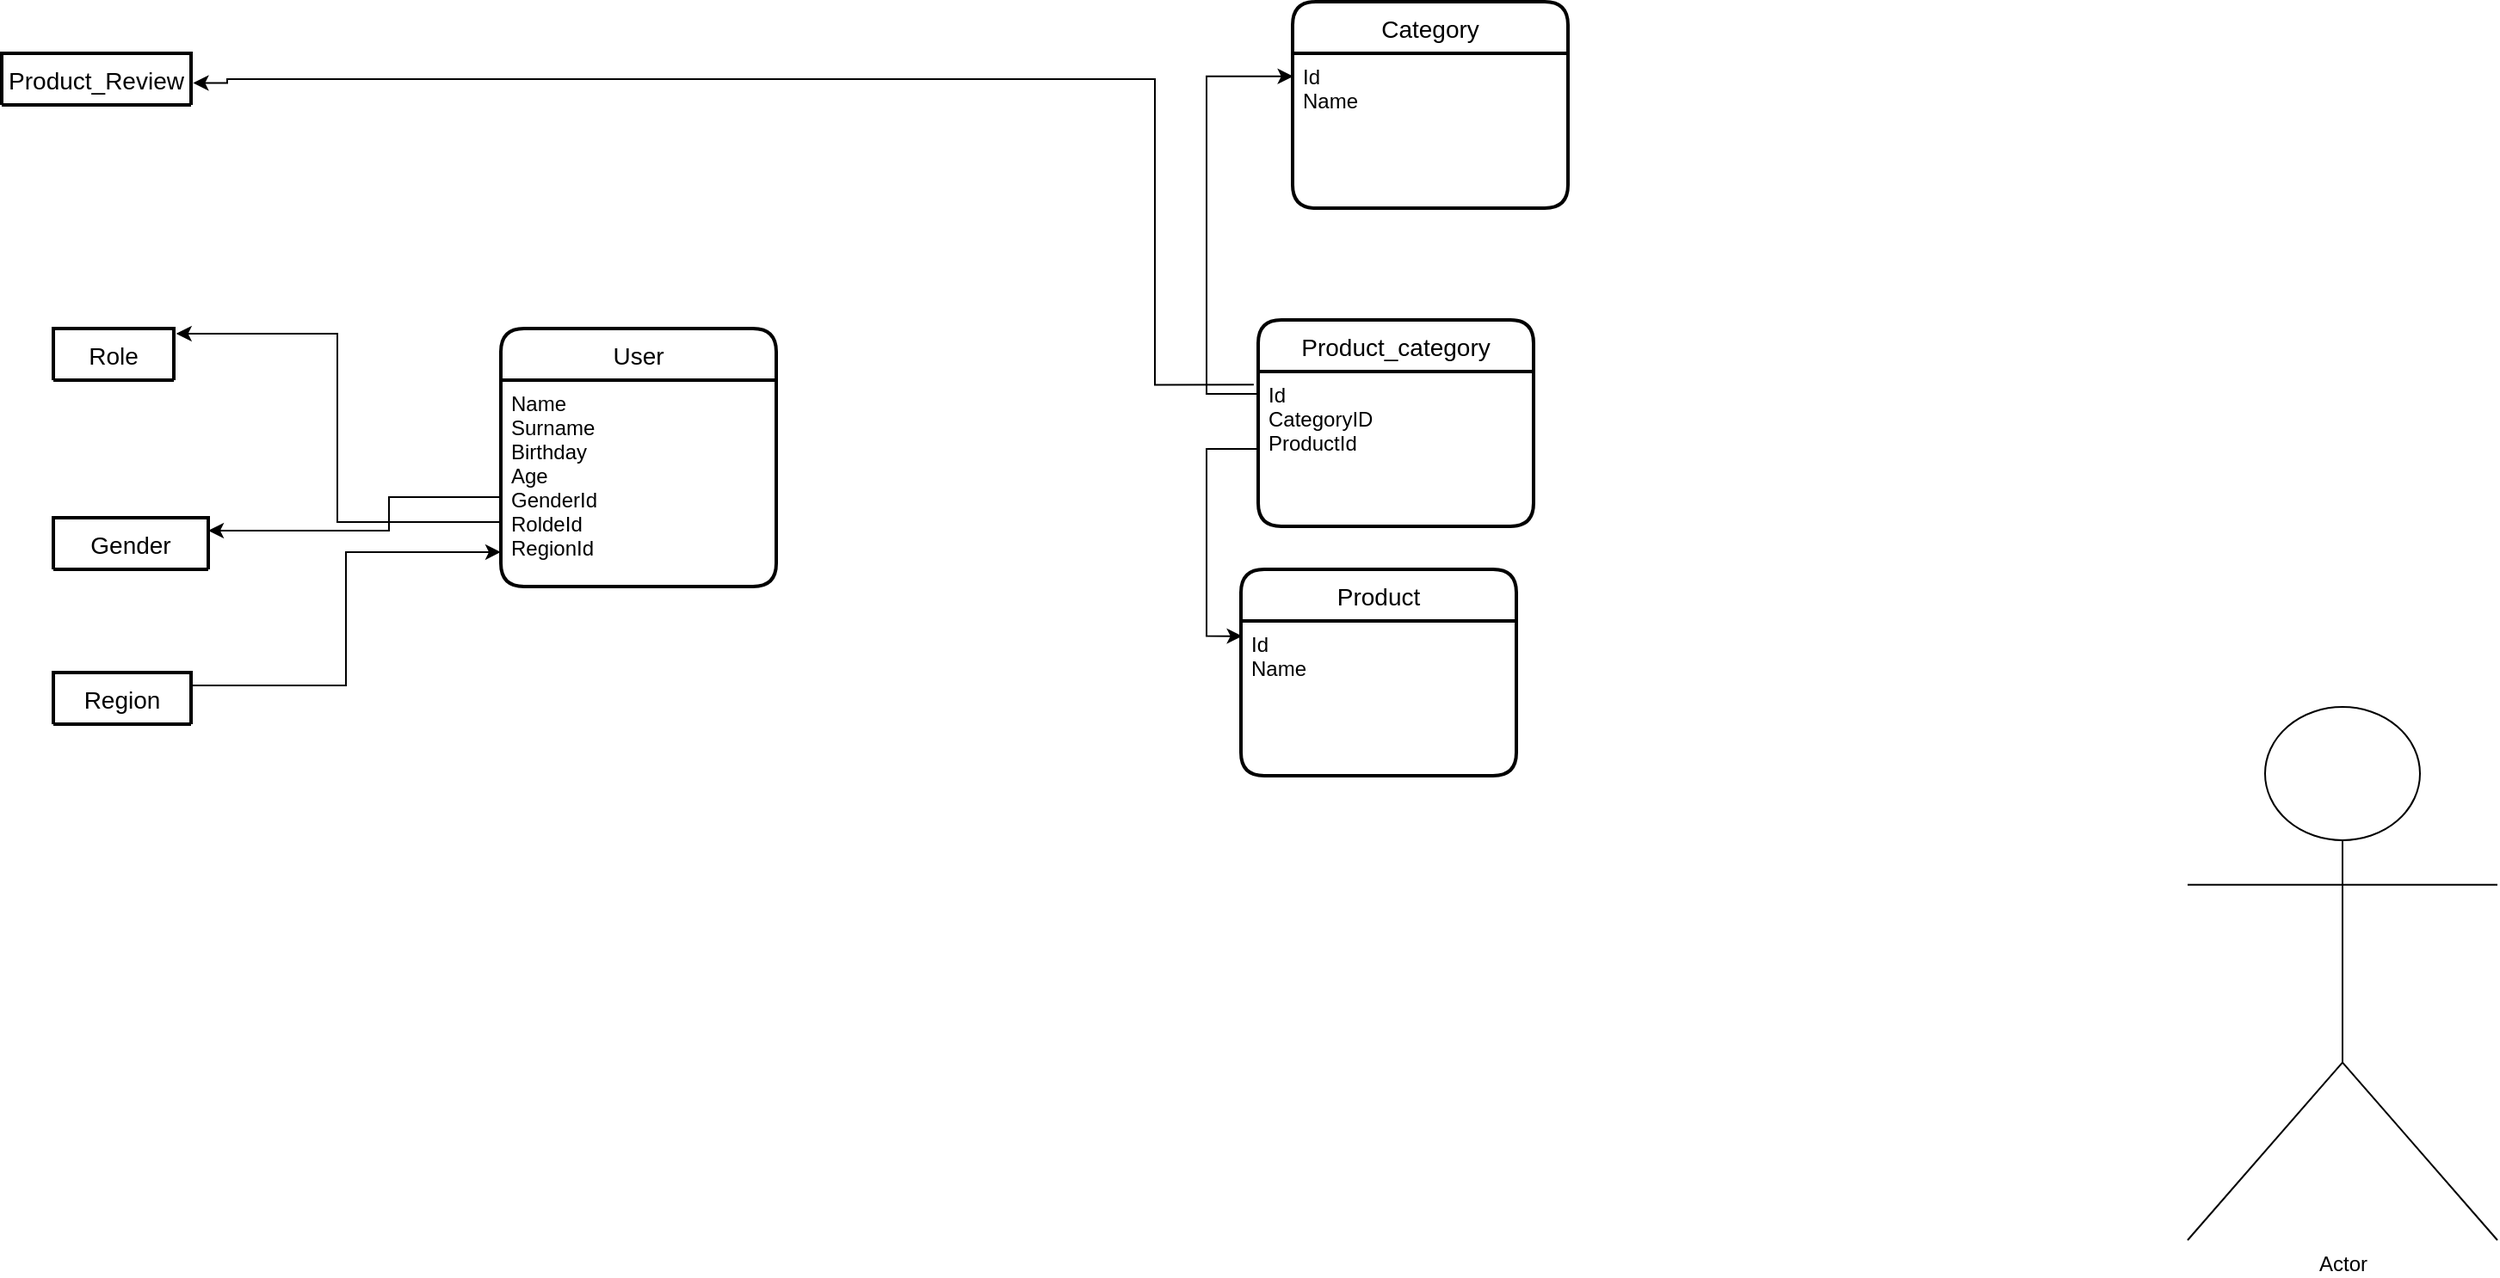 <mxfile version="20.2.8" type="github">
  <diagram name="Page-1" id="2ca16b54-16f6-2749-3443-fa8db7711227">
    <mxGraphModel dx="865" dy="456" grid="1" gridSize="10" guides="1" tooltips="1" connect="1" arrows="1" fold="1" page="1" pageScale="1" pageWidth="4681" pageHeight="3300" background="none" math="0" shadow="0">
      <root>
        <mxCell id="0" />
        <mxCell id="1" parent="0" />
        <mxCell id="Lx_lRHOu2gnfGisljdU7-14" value="Product" style="swimlane;childLayout=stackLayout;horizontal=1;startSize=30;horizontalStack=0;rounded=1;fontSize=14;fontStyle=0;strokeWidth=2;resizeParent=0;resizeLast=1;shadow=0;dashed=0;align=center;" parent="1" vertex="1">
          <mxGeometry x="730" y="430" width="160" height="120" as="geometry" />
        </mxCell>
        <mxCell id="Lx_lRHOu2gnfGisljdU7-15" value="Id&#xa;Name" style="align=left;strokeColor=none;fillColor=none;spacingLeft=4;fontSize=12;verticalAlign=top;resizable=0;rotatable=0;part=1;" parent="Lx_lRHOu2gnfGisljdU7-14" vertex="1">
          <mxGeometry y="30" width="160" height="90" as="geometry" />
        </mxCell>
        <mxCell id="Ng0ElEHJoM7NORC7TLuu-4" style="edgeStyle=orthogonalEdgeStyle;rounded=0;orthogonalLoop=1;jettySize=auto;html=1;exitX=0;exitY=0.75;exitDx=0;exitDy=0;entryX=1.019;entryY=0.1;entryDx=0;entryDy=0;entryPerimeter=0;" parent="1" source="xBYZ0TqY-IHR42CS338j-1" target="Ng0ElEHJoM7NORC7TLuu-2" edge="1">
          <mxGeometry relative="1" as="geometry" />
        </mxCell>
        <mxCell id="xBYZ0TqY-IHR42CS338j-1" value="User" style="swimlane;childLayout=stackLayout;horizontal=1;startSize=30;horizontalStack=0;rounded=1;fontSize=14;fontStyle=0;strokeWidth=2;resizeParent=0;resizeLast=1;shadow=0;dashed=0;align=center;" parent="1" vertex="1">
          <mxGeometry x="300" y="290" width="160" height="150" as="geometry" />
        </mxCell>
        <mxCell id="xBYZ0TqY-IHR42CS338j-2" value="Name&#xa;Surname&#xa;Birthday&#xa;Age&#xa;GenderId&#xa;RoldeId&#xa;RegionId&#xa;" style="align=left;strokeColor=none;fillColor=none;spacingLeft=4;fontSize=12;verticalAlign=top;resizable=0;rotatable=0;part=1;" parent="xBYZ0TqY-IHR42CS338j-1" vertex="1">
          <mxGeometry y="30" width="160" height="120" as="geometry" />
        </mxCell>
        <mxCell id="xBYZ0TqY-IHR42CS338j-3" value="Gender" style="swimlane;childLayout=stackLayout;horizontal=1;startSize=30;horizontalStack=0;rounded=1;fontSize=14;fontStyle=0;strokeWidth=2;resizeParent=0;resizeLast=1;shadow=0;dashed=0;align=center;" parent="1" vertex="1" collapsed="1">
          <mxGeometry x="40" y="400" width="90" height="30" as="geometry">
            <mxRectangle x="40" y="400" width="160" height="70" as="alternateBounds" />
          </mxGeometry>
        </mxCell>
        <mxCell id="xBYZ0TqY-IHR42CS338j-4" value="Id&#xa;Value" style="align=left;strokeColor=none;fillColor=none;spacingLeft=4;fontSize=12;verticalAlign=top;resizable=0;rotatable=0;part=1;" parent="xBYZ0TqY-IHR42CS338j-3" vertex="1">
          <mxGeometry y="30" width="160" height="40" as="geometry" />
        </mxCell>
        <mxCell id="stfD9on2sdf5tOZbnmYr-1" style="edgeStyle=orthogonalEdgeStyle;rounded=0;orthogonalLoop=1;jettySize=auto;html=1;exitX=-0.002;exitY=0.586;exitDx=0;exitDy=0;entryX=1;entryY=0.25;entryDx=0;entryDy=0;exitPerimeter=0;" parent="1" source="xBYZ0TqY-IHR42CS338j-2" target="xBYZ0TqY-IHR42CS338j-3" edge="1">
          <mxGeometry relative="1" as="geometry">
            <mxPoint x="460" y="110" as="targetPoint" />
            <Array as="points">
              <mxPoint x="300" y="388" />
              <mxPoint x="235" y="388" />
            </Array>
          </mxGeometry>
        </mxCell>
        <mxCell id="Ng0ElEHJoM7NORC7TLuu-1" value="Role" style="swimlane;childLayout=stackLayout;horizontal=1;startSize=30;horizontalStack=0;rounded=1;fontSize=14;fontStyle=0;strokeWidth=2;resizeParent=0;resizeLast=1;shadow=0;dashed=0;align=center;" parent="1" vertex="1" collapsed="1">
          <mxGeometry x="40" y="290" width="70" height="30" as="geometry">
            <mxRectangle x="40" y="290" width="160" height="70" as="alternateBounds" />
          </mxGeometry>
        </mxCell>
        <mxCell id="Ng0ElEHJoM7NORC7TLuu-2" value="Id&#xa;Value" style="align=left;strokeColor=none;fillColor=none;spacingLeft=4;fontSize=12;verticalAlign=top;resizable=0;rotatable=0;part=1;" parent="Ng0ElEHJoM7NORC7TLuu-1" vertex="1">
          <mxGeometry y="30" width="160" height="40" as="geometry" />
        </mxCell>
        <mxCell id="Ng0ElEHJoM7NORC7TLuu-5" value="Region" style="swimlane;childLayout=stackLayout;horizontal=1;startSize=30;horizontalStack=0;rounded=1;fontSize=14;fontStyle=0;strokeWidth=2;resizeParent=0;resizeLast=1;shadow=0;dashed=0;align=center;" parent="1" vertex="1" collapsed="1">
          <mxGeometry x="40" y="490" width="80" height="30" as="geometry">
            <mxRectangle x="40" y="510" width="160" height="70" as="alternateBounds" />
          </mxGeometry>
        </mxCell>
        <mxCell id="Ng0ElEHJoM7NORC7TLuu-6" value="Id&#xa;Value" style="align=left;strokeColor=none;fillColor=none;spacingLeft=4;fontSize=12;verticalAlign=top;resizable=0;rotatable=0;part=1;" parent="Ng0ElEHJoM7NORC7TLuu-5" vertex="1">
          <mxGeometry y="30" width="160" height="40" as="geometry" />
        </mxCell>
        <mxCell id="Ng0ElEHJoM7NORC7TLuu-7" style="edgeStyle=orthogonalEdgeStyle;rounded=0;orthogonalLoop=1;jettySize=auto;html=1;exitX=1;exitY=0.25;exitDx=0;exitDy=0;entryX=0;entryY=0.833;entryDx=0;entryDy=0;entryPerimeter=0;" parent="1" source="Ng0ElEHJoM7NORC7TLuu-6" target="xBYZ0TqY-IHR42CS338j-2" edge="1">
          <mxGeometry relative="1" as="geometry" />
        </mxCell>
        <mxCell id="qgvWfJaStd43X-dEYsdI-1" value="Category" style="swimlane;childLayout=stackLayout;horizontal=1;startSize=30;horizontalStack=0;rounded=1;fontSize=14;fontStyle=0;strokeWidth=2;resizeParent=0;resizeLast=1;shadow=0;dashed=0;align=center;" parent="1" vertex="1">
          <mxGeometry x="760" y="100" width="160" height="120" as="geometry" />
        </mxCell>
        <mxCell id="qgvWfJaStd43X-dEYsdI-2" value="Id&#xa;Name" style="align=left;strokeColor=none;fillColor=none;spacingLeft=4;fontSize=12;verticalAlign=top;resizable=0;rotatable=0;part=1;" parent="qgvWfJaStd43X-dEYsdI-1" vertex="1">
          <mxGeometry y="30" width="160" height="90" as="geometry" />
        </mxCell>
        <mxCell id="qgvWfJaStd43X-dEYsdI-3" value="Product_category" style="swimlane;childLayout=stackLayout;horizontal=1;startSize=30;horizontalStack=0;rounded=1;fontSize=14;fontStyle=0;strokeWidth=2;resizeParent=0;resizeLast=1;shadow=0;dashed=0;align=center;" parent="1" vertex="1">
          <mxGeometry x="740" y="285" width="160" height="120" as="geometry" />
        </mxCell>
        <mxCell id="qgvWfJaStd43X-dEYsdI-4" value="Id&#xa;CategoryID&#xa;ProductId&#xa;" style="align=left;strokeColor=none;fillColor=none;spacingLeft=4;fontSize=12;verticalAlign=top;resizable=0;rotatable=0;part=1;" parent="qgvWfJaStd43X-dEYsdI-3" vertex="1">
          <mxGeometry y="30" width="160" height="90" as="geometry" />
        </mxCell>
        <mxCell id="sqMOtkHlyQWD_esIQW8H-6" style="edgeStyle=orthogonalEdgeStyle;rounded=0;orthogonalLoop=1;jettySize=auto;html=1;entryX=0.002;entryY=0.149;entryDx=0;entryDy=0;entryPerimeter=0;exitX=-0.003;exitY=0.311;exitDx=0;exitDy=0;exitPerimeter=0;" parent="1" source="qgvWfJaStd43X-dEYsdI-4" target="qgvWfJaStd43X-dEYsdI-2" edge="1">
          <mxGeometry relative="1" as="geometry">
            <mxPoint x="670" y="240" as="sourcePoint" />
            <mxPoint x="650" y="60" as="targetPoint" />
            <Array as="points">
              <mxPoint x="710" y="328" />
              <mxPoint x="710" y="143" />
            </Array>
          </mxGeometry>
        </mxCell>
        <mxCell id="sqMOtkHlyQWD_esIQW8H-8" style="edgeStyle=orthogonalEdgeStyle;rounded=0;orthogonalLoop=1;jettySize=auto;html=1;exitX=0;exitY=0.5;exitDx=0;exitDy=0;entryX=0.005;entryY=0.098;entryDx=0;entryDy=0;entryPerimeter=0;" parent="1" source="qgvWfJaStd43X-dEYsdI-4" target="Lx_lRHOu2gnfGisljdU7-15" edge="1">
          <mxGeometry relative="1" as="geometry">
            <mxPoint x="690" y="490" as="targetPoint" />
          </mxGeometry>
        </mxCell>
        <mxCell id="sqMOtkHlyQWD_esIQW8H-10" value="Actor" style="shape=umlActor;verticalLabelPosition=bottom;verticalAlign=top;html=1;outlineConnect=0;" parent="1" vertex="1">
          <mxGeometry x="1280" y="510" width="180" height="310" as="geometry" />
        </mxCell>
        <mxCell id="dHU1rHC7Ym9TqFhZgwqX-1" value="Product_Review" style="swimlane;childLayout=stackLayout;horizontal=1;startSize=30;horizontalStack=0;rounded=1;fontSize=14;fontStyle=0;strokeWidth=2;resizeParent=0;resizeLast=1;shadow=0;dashed=0;align=center;" parent="1" vertex="1" collapsed="1">
          <mxGeometry x="10" y="130" width="110" height="30" as="geometry">
            <mxRectangle x="10" y="130" width="160" height="120" as="alternateBounds" />
          </mxGeometry>
        </mxCell>
        <mxCell id="dHU1rHC7Ym9TqFhZgwqX-2" value="Id&#xa;Star&#xa;Content&#xa;ProductID&#xa;" style="align=left;strokeColor=none;fillColor=none;spacingLeft=4;fontSize=12;verticalAlign=top;resizable=0;rotatable=0;part=1;" parent="dHU1rHC7Ym9TqFhZgwqX-1" vertex="1">
          <mxGeometry y="30" width="160" height="90" as="geometry" />
        </mxCell>
        <mxCell id="dHU1rHC7Ym9TqFhZgwqX-4" style="edgeStyle=orthogonalEdgeStyle;rounded=0;orthogonalLoop=1;jettySize=auto;html=1;entryX=1.011;entryY=0.575;entryDx=0;entryDy=0;entryPerimeter=0;exitX=-0.016;exitY=0.085;exitDx=0;exitDy=0;exitPerimeter=0;" parent="1" target="dHU1rHC7Ym9TqFhZgwqX-2" edge="1" source="qgvWfJaStd43X-dEYsdI-4">
          <mxGeometry relative="1" as="geometry">
            <mxPoint x="730" y="322" as="sourcePoint" />
            <Array as="points">
              <mxPoint x="680" y="323" />
              <mxPoint x="680" y="145" />
              <mxPoint x="141" y="145" />
              <mxPoint x="141" y="147" />
            </Array>
          </mxGeometry>
        </mxCell>
      </root>
    </mxGraphModel>
  </diagram>
</mxfile>
